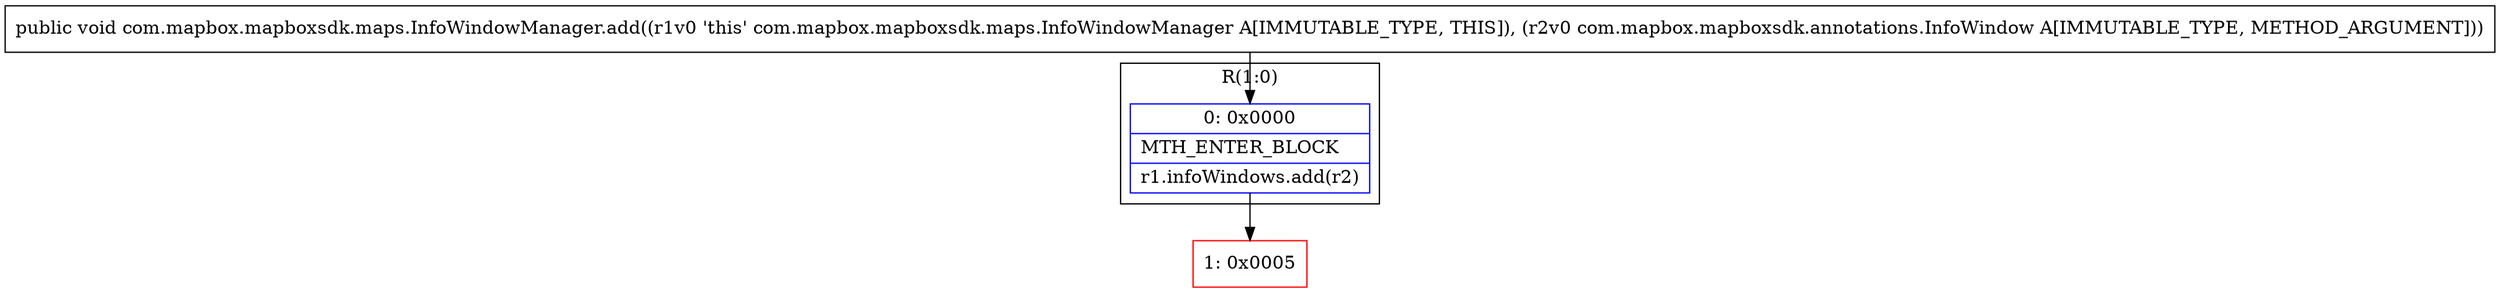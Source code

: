 digraph "CFG forcom.mapbox.mapboxsdk.maps.InfoWindowManager.add(Lcom\/mapbox\/mapboxsdk\/annotations\/InfoWindow;)V" {
subgraph cluster_Region_1840327363 {
label = "R(1:0)";
node [shape=record,color=blue];
Node_0 [shape=record,label="{0\:\ 0x0000|MTH_ENTER_BLOCK\l|r1.infoWindows.add(r2)\l}"];
}
Node_1 [shape=record,color=red,label="{1\:\ 0x0005}"];
MethodNode[shape=record,label="{public void com.mapbox.mapboxsdk.maps.InfoWindowManager.add((r1v0 'this' com.mapbox.mapboxsdk.maps.InfoWindowManager A[IMMUTABLE_TYPE, THIS]), (r2v0 com.mapbox.mapboxsdk.annotations.InfoWindow A[IMMUTABLE_TYPE, METHOD_ARGUMENT])) }"];
MethodNode -> Node_0;
Node_0 -> Node_1;
}

